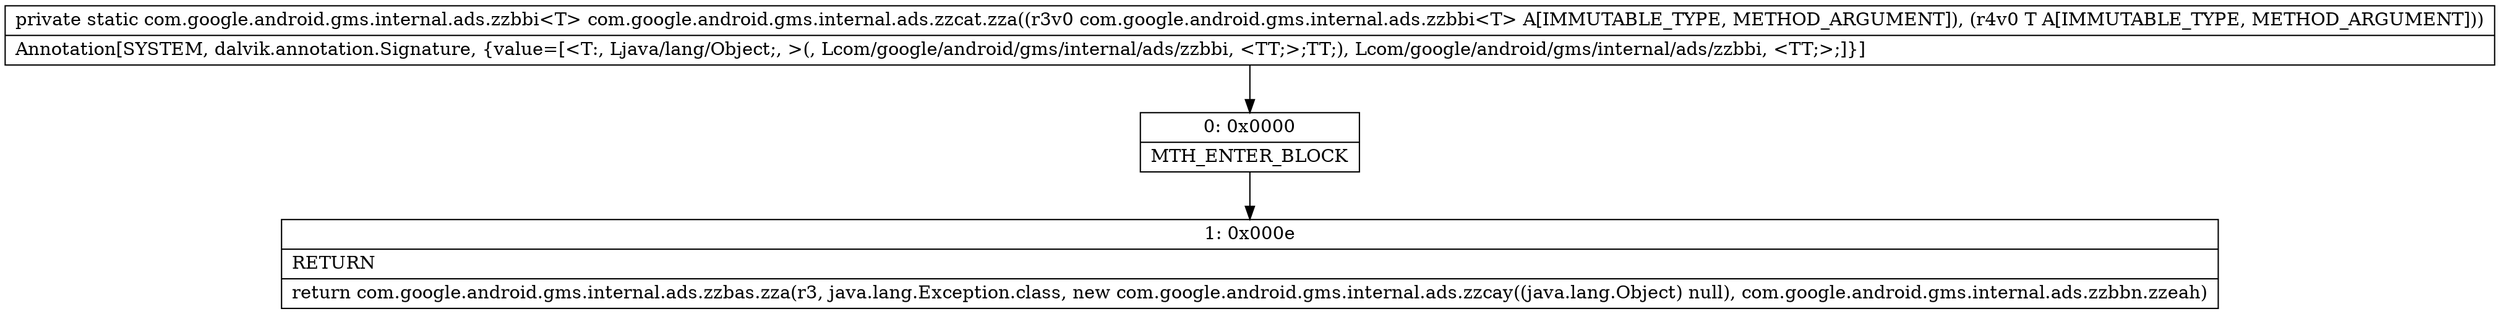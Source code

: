 digraph "CFG forcom.google.android.gms.internal.ads.zzcat.zza(Lcom\/google\/android\/gms\/internal\/ads\/zzbbi;Ljava\/lang\/Object;)Lcom\/google\/android\/gms\/internal\/ads\/zzbbi;" {
Node_0 [shape=record,label="{0\:\ 0x0000|MTH_ENTER_BLOCK\l}"];
Node_1 [shape=record,label="{1\:\ 0x000e|RETURN\l|return com.google.android.gms.internal.ads.zzbas.zza(r3, java.lang.Exception.class, new com.google.android.gms.internal.ads.zzcay((java.lang.Object) null), com.google.android.gms.internal.ads.zzbbn.zzeah)\l}"];
MethodNode[shape=record,label="{private static com.google.android.gms.internal.ads.zzbbi\<T\> com.google.android.gms.internal.ads.zzcat.zza((r3v0 com.google.android.gms.internal.ads.zzbbi\<T\> A[IMMUTABLE_TYPE, METHOD_ARGUMENT]), (r4v0 T A[IMMUTABLE_TYPE, METHOD_ARGUMENT]))  | Annotation[SYSTEM, dalvik.annotation.Signature, \{value=[\<T:, Ljava\/lang\/Object;, \>(, Lcom\/google\/android\/gms\/internal\/ads\/zzbbi, \<TT;\>;TT;), Lcom\/google\/android\/gms\/internal\/ads\/zzbbi, \<TT;\>;]\}]\l}"];
MethodNode -> Node_0;
Node_0 -> Node_1;
}

